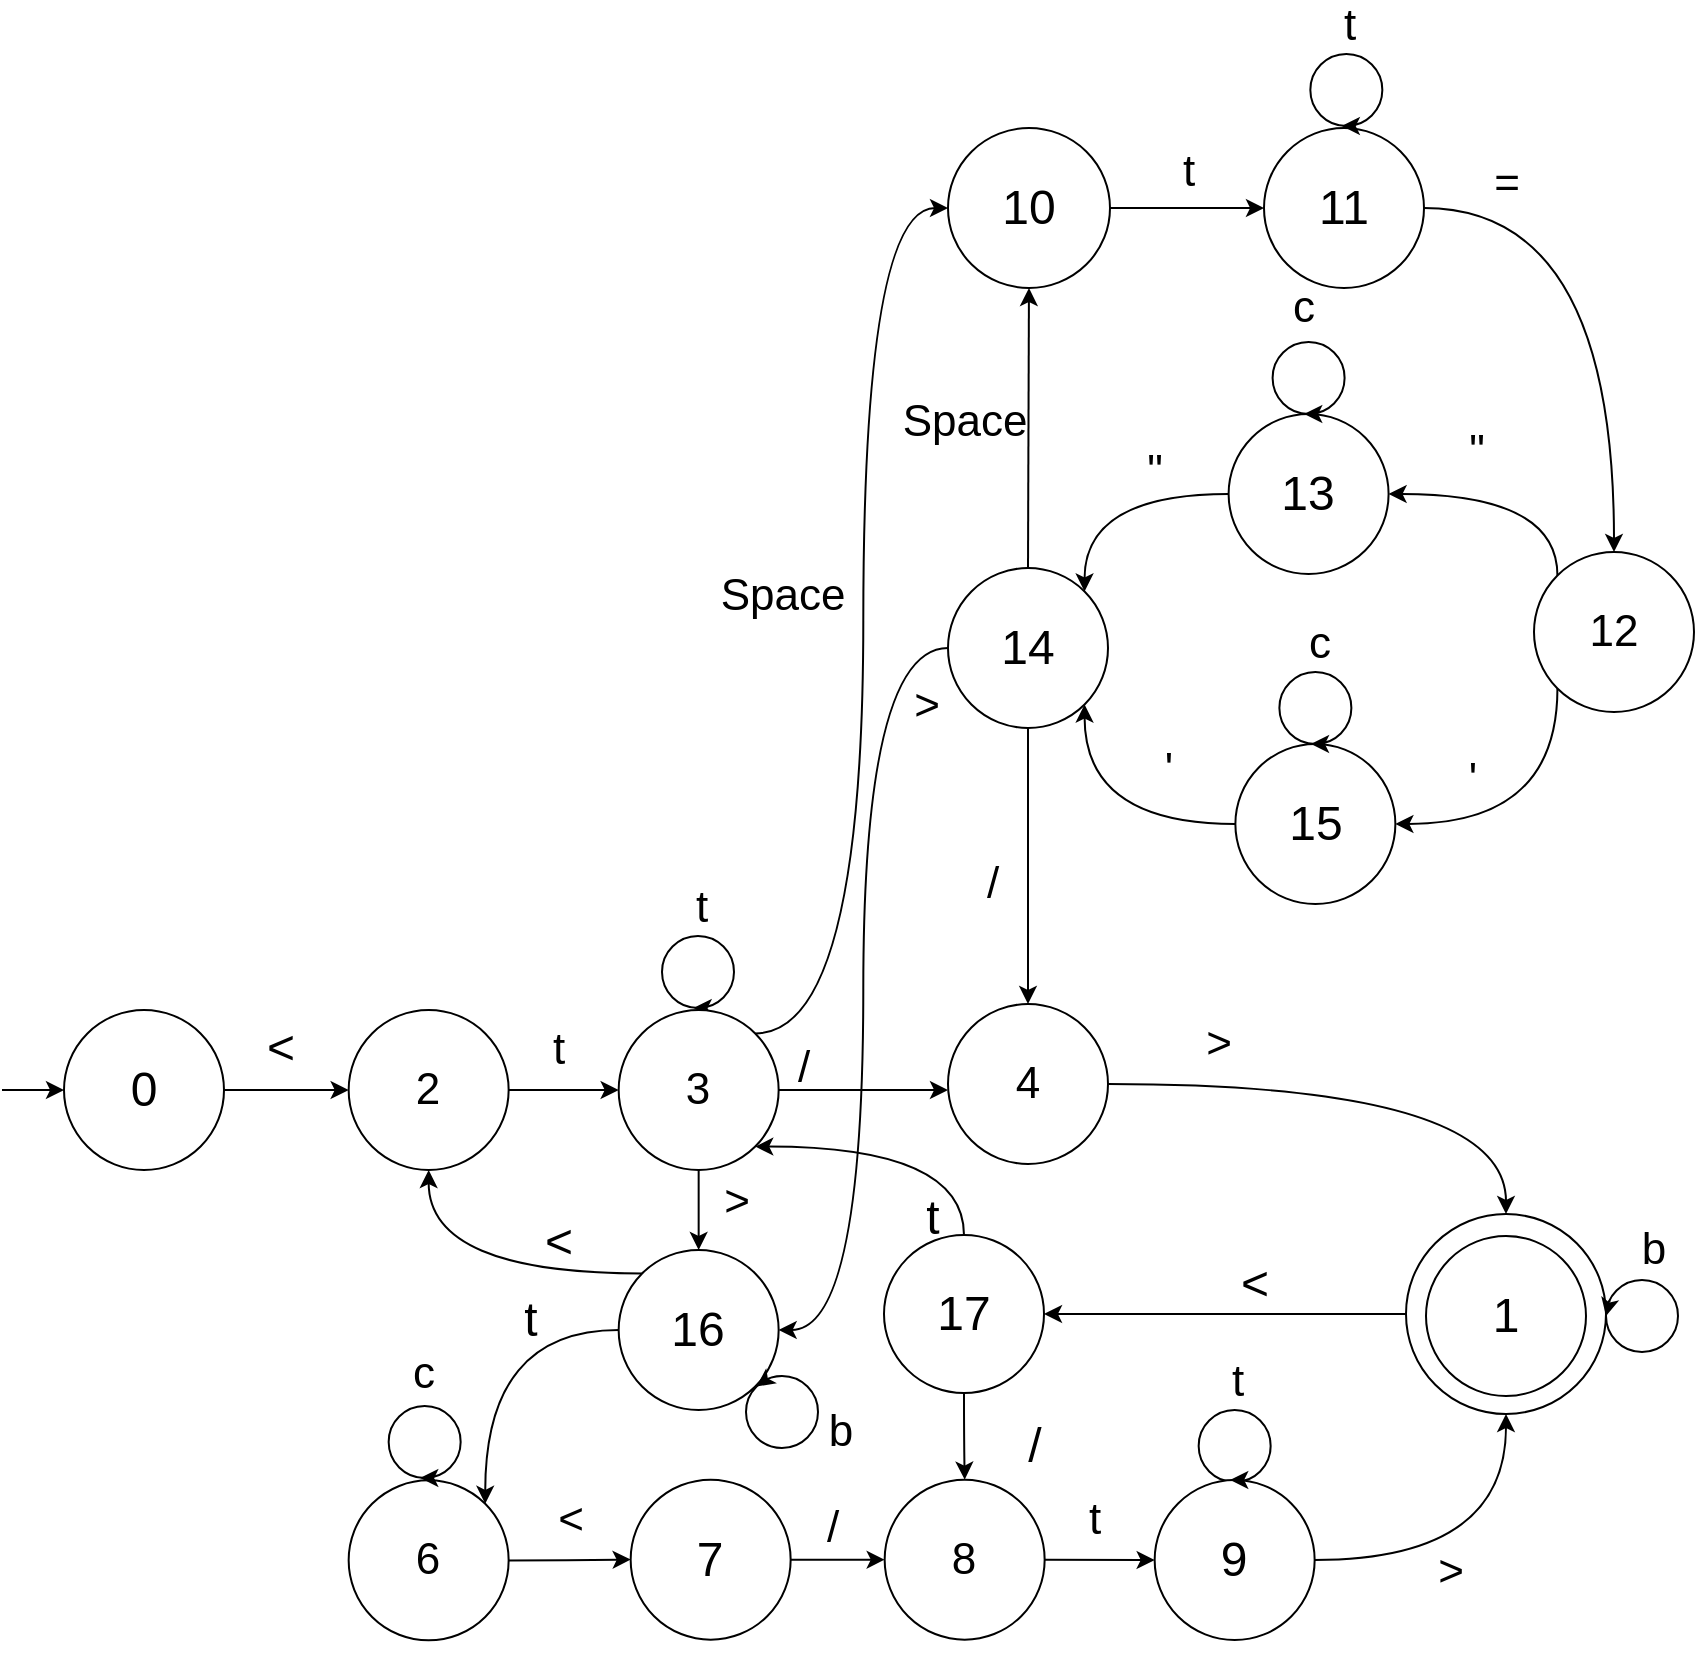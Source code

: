 <mxfile version="13.0.3" type="device"><diagram id="9bCGbZrFpKw4vcFRTScn" name="第 1 页"><mxGraphModel dx="2048" dy="1184" grid="1" gridSize="10" guides="1" tooltips="1" connect="1" arrows="1" fold="1" page="1" pageScale="1" pageWidth="827" pageHeight="1169" math="0" shadow="0"><root><mxCell id="0"/><mxCell id="1" parent="0"/><mxCell id="hEyFDlgFysgolpcS9YxC-95" value="" style="ellipse;whiteSpace=wrap;html=1;aspect=fixed;fontSize=22;" vertex="1" parent="1"><mxGeometry x="650" y="615" width="36" height="36" as="geometry"/></mxCell><mxCell id="hEyFDlgFysgolpcS9YxC-96" style="edgeStyle=orthogonalEdgeStyle;curved=1;rounded=0;orthogonalLoop=1;jettySize=auto;html=1;exitX=0.5;exitY=0;exitDx=0;exitDy=0;entryX=0.472;entryY=0.004;entryDx=0;entryDy=0;entryPerimeter=0;startArrow=none;startFill=0;endArrow=classic;endFill=1;fontSize=22;" edge="1" parent="1"><mxGeometry relative="1" as="geometry"><mxPoint x="668" y="651" as="sourcePoint"/><mxPoint x="665.76" y="651.32" as="targetPoint"/></mxGeometry></mxCell><mxCell id="hEyFDlgFysgolpcS9YxC-97" value="t" style="text;html=1;strokeColor=none;fillColor=none;align=center;verticalAlign=middle;whiteSpace=wrap;rounded=0;fontSize=22;" vertex="1" parent="1"><mxGeometry x="650" y="591" width="40" height="20" as="geometry"/></mxCell><mxCell id="hEyFDlgFysgolpcS9YxC-98" style="edgeStyle=none;orthogonalLoop=1;jettySize=auto;html=1;entryX=0;entryY=0.5;entryDx=0;entryDy=0;startArrow=none;startFill=0;endArrow=classic;endFill=1;fontSize=22;" edge="1" parent="1" source="hEyFDlgFysgolpcS9YxC-99"><mxGeometry relative="1" as="geometry"><mxPoint x="628.33" y="692" as="targetPoint"/></mxGeometry></mxCell><mxCell id="hEyFDlgFysgolpcS9YxC-99" value="2" style="ellipse;whiteSpace=wrap;html=1;aspect=fixed;fontSize=22;" vertex="1" parent="1"><mxGeometry x="493.33" y="652" width="80" height="80" as="geometry"/></mxCell><mxCell id="hEyFDlgFysgolpcS9YxC-100" value="t" style="text;html=1;align=center;verticalAlign=middle;resizable=0;points=[];autosize=1;fontSize=22;" vertex="1" parent="1"><mxGeometry x="590.33" y="657" width="16" height="30" as="geometry"/></mxCell><mxCell id="hEyFDlgFysgolpcS9YxC-101" style="edgeStyle=orthogonalEdgeStyle;orthogonalLoop=1;jettySize=auto;html=1;exitX=1;exitY=0.5;exitDx=0;exitDy=0;startArrow=none;startFill=0;endArrow=classic;endFill=1;fontSize=22;rounded=1;curved=1;entryX=0;entryY=0.538;entryDx=0;entryDy=0;entryPerimeter=0;" edge="1" parent="1" source="hEyFDlgFysgolpcS9YxC-104" target="hEyFDlgFysgolpcS9YxC-106"><mxGeometry relative="1" as="geometry"><Array as="points"/><mxPoint x="805" y="859" as="targetPoint"/></mxGeometry></mxCell><mxCell id="hEyFDlgFysgolpcS9YxC-102" style="edgeStyle=orthogonalEdgeStyle;rounded=0;orthogonalLoop=1;jettySize=auto;html=1;exitX=1;exitY=0;exitDx=0;exitDy=0;entryX=0;entryY=0.5;entryDx=0;entryDy=0;curved=1;" edge="1" parent="1" source="hEyFDlgFysgolpcS9YxC-104" target="hEyFDlgFysgolpcS9YxC-130"><mxGeometry relative="1" as="geometry"/></mxCell><mxCell id="hEyFDlgFysgolpcS9YxC-103" style="edgeStyle=orthogonalEdgeStyle;curved=1;rounded=0;orthogonalLoop=1;jettySize=auto;html=1;entryX=0.5;entryY=0;entryDx=0;entryDy=0;fontSize=24;" edge="1" parent="1" source="hEyFDlgFysgolpcS9YxC-104" target="hEyFDlgFysgolpcS9YxC-170"><mxGeometry relative="1" as="geometry"/></mxCell><mxCell id="hEyFDlgFysgolpcS9YxC-104" value="3" style="ellipse;whiteSpace=wrap;html=1;aspect=fixed;fontSize=22;" vertex="1" parent="1"><mxGeometry x="628.33" y="652" width="80" height="80" as="geometry"/></mxCell><mxCell id="hEyFDlgFysgolpcS9YxC-105" style="edgeStyle=orthogonalEdgeStyle;curved=1;rounded=0;orthogonalLoop=1;jettySize=auto;html=1;entryX=0.5;entryY=0;entryDx=0;entryDy=0;fontSize=24;exitX=1;exitY=0.5;exitDx=0;exitDy=0;" edge="1" parent="1" source="hEyFDlgFysgolpcS9YxC-106" target="hEyFDlgFysgolpcS9YxC-164"><mxGeometry relative="1" as="geometry"><Array as="points"><mxPoint x="1072" y="689"/></Array></mxGeometry></mxCell><mxCell id="hEyFDlgFysgolpcS9YxC-106" value="4" style="ellipse;whiteSpace=wrap;html=1;aspect=fixed;fontSize=22;" vertex="1" parent="1"><mxGeometry x="793" y="649" width="80" height="80" as="geometry"/></mxCell><mxCell id="hEyFDlgFysgolpcS9YxC-107" value="&amp;gt;" style="edgeLabel;html=1;align=center;verticalAlign=middle;resizable=0;points=[];fontSize=22;" vertex="1" connectable="0" parent="1"><mxGeometry x="928.002" y="674" as="geometry"><mxPoint x="-0.66" y="-5" as="offset"/></mxGeometry></mxCell><mxCell id="hEyFDlgFysgolpcS9YxC-108" value="/" style="text;html=1;strokeColor=none;fillColor=none;align=center;verticalAlign=middle;whiteSpace=wrap;rounded=0;fontSize=22;" vertex="1" parent="1"><mxGeometry x="701" y="671" width="40" height="20" as="geometry"/></mxCell><mxCell id="hEyFDlgFysgolpcS9YxC-109" value="&amp;gt;" style="edgeLabel;html=1;align=center;verticalAlign=middle;resizable=0;points=[];fontSize=22;" vertex="1" connectable="0" parent="1"><mxGeometry x="676.722" y="763" as="geometry"><mxPoint x="10.34" y="-15" as="offset"/></mxGeometry></mxCell><mxCell id="hEyFDlgFysgolpcS9YxC-110" style="edgeStyle=orthogonalEdgeStyle;curved=1;rounded=1;orthogonalLoop=1;jettySize=auto;html=1;startArrow=none;startFill=0;endArrow=classic;endFill=1;fontSize=22;" edge="1" parent="1" source="hEyFDlgFysgolpcS9YxC-111" target="hEyFDlgFysgolpcS9YxC-117"><mxGeometry relative="1" as="geometry"/></mxCell><mxCell id="hEyFDlgFysgolpcS9YxC-111" value="6" style="ellipse;whiteSpace=wrap;html=1;aspect=fixed;fontSize=22;" vertex="1" parent="1"><mxGeometry x="493.33" y="887.18" width="80" height="80" as="geometry"/></mxCell><mxCell id="hEyFDlgFysgolpcS9YxC-112" value="" style="ellipse;whiteSpace=wrap;html=1;aspect=fixed;fontSize=22;" vertex="1" parent="1"><mxGeometry x="918.33" y="852" width="36" height="36" as="geometry"/></mxCell><mxCell id="hEyFDlgFysgolpcS9YxC-113" style="edgeStyle=orthogonalEdgeStyle;curved=1;rounded=1;orthogonalLoop=1;jettySize=auto;html=1;entryX=0.5;entryY=1;entryDx=0;entryDy=0;startArrow=none;startFill=0;endArrow=classic;endFill=1;fontSize=22;exitX=1;exitY=0.5;exitDx=0;exitDy=0;" edge="1" parent="1" source="hEyFDlgFysgolpcS9YxC-114" target="hEyFDlgFysgolpcS9YxC-164"><mxGeometry relative="1" as="geometry"><mxPoint x="1004.33" y="824" as="targetPoint"/></mxGeometry></mxCell><mxCell id="hEyFDlgFysgolpcS9YxC-114" value="&lt;font style=&quot;font-size: 24px&quot;&gt;9&lt;/font&gt;" style="ellipse;whiteSpace=wrap;html=1;aspect=fixed;" vertex="1" parent="1"><mxGeometry x="896.33" y="887" width="80" height="80" as="geometry"/></mxCell><mxCell id="hEyFDlgFysgolpcS9YxC-115" style="edgeStyle=none;orthogonalLoop=1;jettySize=auto;html=1;entryX=0;entryY=0.5;entryDx=0;entryDy=0;startArrow=none;startFill=0;endArrow=classic;endFill=1;fontSize=22;" edge="1" parent="1" source="hEyFDlgFysgolpcS9YxC-117" target="hEyFDlgFysgolpcS9YxC-121"><mxGeometry relative="1" as="geometry"/></mxCell><mxCell id="hEyFDlgFysgolpcS9YxC-116" value="/" style="edgeLabel;html=1;align=center;verticalAlign=middle;resizable=0;points=[];fontSize=22;" vertex="1" connectable="0" parent="hEyFDlgFysgolpcS9YxC-115"><mxGeometry x="-0.582" y="1" relative="1" as="geometry"><mxPoint x="10.34" y="-15" as="offset"/></mxGeometry></mxCell><mxCell id="hEyFDlgFysgolpcS9YxC-117" value="&lt;font style=&quot;font-size: 24px&quot;&gt;7&lt;/font&gt;" style="ellipse;whiteSpace=wrap;html=1;aspect=fixed;" vertex="1" parent="1"><mxGeometry x="634.33" y="886.82" width="80" height="80" as="geometry"/></mxCell><mxCell id="hEyFDlgFysgolpcS9YxC-118" style="edgeStyle=orthogonalEdgeStyle;curved=1;rounded=0;orthogonalLoop=1;jettySize=auto;html=1;exitX=0.5;exitY=0;exitDx=0;exitDy=0;entryX=0.472;entryY=0.004;entryDx=0;entryDy=0;entryPerimeter=0;startArrow=none;startFill=0;endArrow=classic;endFill=1;fontSize=22;" edge="1" parent="1" source="hEyFDlgFysgolpcS9YxC-114" target="hEyFDlgFysgolpcS9YxC-114"><mxGeometry relative="1" as="geometry"/></mxCell><mxCell id="hEyFDlgFysgolpcS9YxC-119" value="t" style="text;html=1;strokeColor=none;fillColor=none;align=center;verticalAlign=middle;whiteSpace=wrap;rounded=0;fontSize=22;" vertex="1" parent="1"><mxGeometry x="918.33" y="828" width="40" height="20" as="geometry"/></mxCell><mxCell id="hEyFDlgFysgolpcS9YxC-120" style="edgeStyle=none;orthogonalLoop=1;jettySize=auto;html=1;startArrow=none;startFill=0;endArrow=classic;endFill=1;fontSize=22;" edge="1" parent="1" source="hEyFDlgFysgolpcS9YxC-121"><mxGeometry relative="1" as="geometry"><mxPoint x="896.33" y="927" as="targetPoint"/></mxGeometry></mxCell><mxCell id="hEyFDlgFysgolpcS9YxC-121" value="8" style="ellipse;whiteSpace=wrap;html=1;aspect=fixed;fontSize=22;" vertex="1" parent="1"><mxGeometry x="761.33" y="886.82" width="80" height="80" as="geometry"/></mxCell><mxCell id="hEyFDlgFysgolpcS9YxC-122" value="t" style="text;html=1;align=center;verticalAlign=middle;resizable=0;points=[];autosize=1;fontSize=22;" vertex="1" parent="1"><mxGeometry x="858.33" y="891.82" width="16" height="30" as="geometry"/></mxCell><mxCell id="hEyFDlgFysgolpcS9YxC-123" style="edgeStyle=none;orthogonalLoop=1;jettySize=auto;html=1;exitX=0.5;exitY=1;exitDx=0;exitDy=0;startArrow=none;startFill=0;endArrow=classic;endFill=1;fontSize=22;" edge="1" parent="1" source="hEyFDlgFysgolpcS9YxC-117" target="hEyFDlgFysgolpcS9YxC-117"><mxGeometry relative="1" as="geometry"/></mxCell><mxCell id="hEyFDlgFysgolpcS9YxC-124" value="&amp;lt;" style="text;html=1;align=center;verticalAlign=middle;resizable=0;points=[];autosize=1;fontSize=22;" vertex="1" parent="1"><mxGeometry x="592.33" y="891.82" width="23" height="30" as="geometry"/></mxCell><mxCell id="hEyFDlgFysgolpcS9YxC-125" value="" style="ellipse;whiteSpace=wrap;html=1;aspect=fixed;fontSize=22;" vertex="1" parent="1"><mxGeometry x="513.33" y="850" width="36" height="36" as="geometry"/></mxCell><mxCell id="hEyFDlgFysgolpcS9YxC-126" style="edgeStyle=orthogonalEdgeStyle;curved=1;rounded=0;orthogonalLoop=1;jettySize=auto;html=1;exitX=0.5;exitY=0;exitDx=0;exitDy=0;entryX=0.472;entryY=0.004;entryDx=0;entryDy=0;entryPerimeter=0;startArrow=none;startFill=0;endArrow=classic;endFill=1;fontSize=22;" edge="1" parent="1"><mxGeometry relative="1" as="geometry"><mxPoint x="531.33" y="886" as="sourcePoint"/><mxPoint x="529.09" y="886.32" as="targetPoint"/></mxGeometry></mxCell><mxCell id="hEyFDlgFysgolpcS9YxC-127" value="c" style="text;html=1;strokeColor=none;fillColor=none;align=center;verticalAlign=middle;whiteSpace=wrap;rounded=0;fontSize=22;" vertex="1" parent="1"><mxGeometry x="511.33" y="824" width="40" height="20" as="geometry"/></mxCell><mxCell id="hEyFDlgFysgolpcS9YxC-128" value="&amp;gt;" style="text;html=1;align=center;verticalAlign=middle;resizable=0;points=[];autosize=1;fontSize=22;" vertex="1" parent="1"><mxGeometry x="1032" y="918" width="23" height="30" as="geometry"/></mxCell><mxCell id="hEyFDlgFysgolpcS9YxC-129" style="edgeStyle=orthogonalEdgeStyle;curved=1;rounded=0;orthogonalLoop=1;jettySize=auto;html=1;entryX=0;entryY=0.5;entryDx=0;entryDy=0;" edge="1" parent="1" source="hEyFDlgFysgolpcS9YxC-130" target="hEyFDlgFysgolpcS9YxC-132"><mxGeometry relative="1" as="geometry"/></mxCell><mxCell id="hEyFDlgFysgolpcS9YxC-130" value="&lt;font style=&quot;font-size: 24px&quot;&gt;10&lt;/font&gt;" style="ellipse;whiteSpace=wrap;html=1;aspect=fixed;" vertex="1" parent="1"><mxGeometry x="793" y="211" width="81" height="80" as="geometry"/></mxCell><mxCell id="hEyFDlgFysgolpcS9YxC-131" style="edgeStyle=orthogonalEdgeStyle;curved=1;rounded=0;orthogonalLoop=1;jettySize=auto;html=1;entryX=0.5;entryY=0;entryDx=0;entryDy=0;" edge="1" parent="1" source="hEyFDlgFysgolpcS9YxC-132" target="hEyFDlgFysgolpcS9YxC-136"><mxGeometry relative="1" as="geometry"/></mxCell><mxCell id="hEyFDlgFysgolpcS9YxC-132" value="&lt;font style=&quot;font-size: 24px&quot;&gt;11&lt;/font&gt;" style="ellipse;whiteSpace=wrap;html=1;aspect=fixed;" vertex="1" parent="1"><mxGeometry x="951" y="211" width="80" height="80" as="geometry"/></mxCell><mxCell id="hEyFDlgFysgolpcS9YxC-133" value="t" style="text;html=1;align=center;verticalAlign=middle;resizable=0;points=[];autosize=1;fontSize=22;" vertex="1" parent="1"><mxGeometry x="905" y="218" width="16" height="30" as="geometry"/></mxCell><mxCell id="hEyFDlgFysgolpcS9YxC-134" style="rounded=0;orthogonalLoop=1;jettySize=auto;html=1;entryX=1;entryY=0.5;entryDx=0;entryDy=0;fontSize=22;edgeStyle=orthogonalEdgeStyle;curved=1;exitX=0;exitY=0;exitDx=0;exitDy=0;" edge="1" parent="1" source="hEyFDlgFysgolpcS9YxC-136" target="hEyFDlgFysgolpcS9YxC-141"><mxGeometry relative="1" as="geometry"><mxPoint x="1226.17" y="380" as="targetPoint"/><Array as="points"><mxPoint x="1098" y="394"/></Array></mxGeometry></mxCell><mxCell id="hEyFDlgFysgolpcS9YxC-135" style="edgeStyle=orthogonalEdgeStyle;rounded=0;orthogonalLoop=1;jettySize=auto;html=1;entryX=1;entryY=0.5;entryDx=0;entryDy=0;fontSize=22;curved=1;exitX=0;exitY=1;exitDx=0;exitDy=0;" edge="1" parent="1" source="hEyFDlgFysgolpcS9YxC-136" target="hEyFDlgFysgolpcS9YxC-145"><mxGeometry relative="1" as="geometry"><mxPoint x="1226.17" y="545" as="targetPoint"/><Array as="points"><mxPoint x="1098" y="559"/></Array></mxGeometry></mxCell><mxCell id="hEyFDlgFysgolpcS9YxC-136" value="12" style="ellipse;whiteSpace=wrap;html=1;aspect=fixed;fontSize=22;" vertex="1" parent="1"><mxGeometry x="1086" y="423" width="80" height="80" as="geometry"/></mxCell><mxCell id="hEyFDlgFysgolpcS9YxC-137" value="=" style="text;html=1;align=center;verticalAlign=middle;resizable=0;points=[];autosize=1;fontSize=22;" vertex="1" parent="1"><mxGeometry x="1060.5" y="224" width="23" height="30" as="geometry"/></mxCell><mxCell id="hEyFDlgFysgolpcS9YxC-138" value="&quot;" style="text;html=1;align=center;verticalAlign=middle;resizable=0;points=[];autosize=1;fontSize=22;" vertex="1" parent="1"><mxGeometry x="1048" y="358" width="18" height="30" as="geometry"/></mxCell><mxCell id="hEyFDlgFysgolpcS9YxC-139" value="'" style="text;html=1;align=center;verticalAlign=middle;resizable=0;points=[];autosize=1;fontSize=22;" vertex="1" parent="1"><mxGeometry x="1048" y="522" width="14" height="30" as="geometry"/></mxCell><mxCell id="hEyFDlgFysgolpcS9YxC-140" value="" style="ellipse;whiteSpace=wrap;html=1;aspect=fixed;fontSize=22;" vertex="1" parent="1"><mxGeometry x="955.3" y="318" width="36" height="36" as="geometry"/></mxCell><mxCell id="hEyFDlgFysgolpcS9YxC-141" value="&lt;font style=&quot;font-size: 24px&quot;&gt;13&lt;/font&gt;" style="ellipse;whiteSpace=wrap;html=1;aspect=fixed;" vertex="1" parent="1"><mxGeometry x="933.3" y="354" width="80" height="80" as="geometry"/></mxCell><mxCell id="hEyFDlgFysgolpcS9YxC-142" style="edgeStyle=orthogonalEdgeStyle;curved=1;rounded=0;orthogonalLoop=1;jettySize=auto;html=1;exitX=0.5;exitY=0;exitDx=0;exitDy=0;entryX=0.472;entryY=0.004;entryDx=0;entryDy=0;entryPerimeter=0;startArrow=none;startFill=0;endArrow=classic;endFill=1;fontSize=22;" edge="1" parent="1" source="hEyFDlgFysgolpcS9YxC-141" target="hEyFDlgFysgolpcS9YxC-141"><mxGeometry relative="1" as="geometry"/></mxCell><mxCell id="hEyFDlgFysgolpcS9YxC-143" value="c" style="text;html=1;strokeColor=none;fillColor=none;align=center;verticalAlign=middle;whiteSpace=wrap;rounded=0;fontSize=22;" vertex="1" parent="1"><mxGeometry x="951" y="291" width="40" height="20" as="geometry"/></mxCell><mxCell id="hEyFDlgFysgolpcS9YxC-144" value="" style="ellipse;whiteSpace=wrap;html=1;aspect=fixed;fontSize=22;" vertex="1" parent="1"><mxGeometry x="958.69" y="483" width="36" height="36" as="geometry"/></mxCell><mxCell id="hEyFDlgFysgolpcS9YxC-145" value="&lt;font style=&quot;font-size: 24px&quot;&gt;15&lt;/font&gt;" style="ellipse;whiteSpace=wrap;html=1;aspect=fixed;" vertex="1" parent="1"><mxGeometry x="936.69" y="519" width="80" height="80" as="geometry"/></mxCell><mxCell id="hEyFDlgFysgolpcS9YxC-146" style="edgeStyle=orthogonalEdgeStyle;curved=1;rounded=0;orthogonalLoop=1;jettySize=auto;html=1;exitX=0.5;exitY=0;exitDx=0;exitDy=0;entryX=0.472;entryY=0.004;entryDx=0;entryDy=0;entryPerimeter=0;startArrow=none;startFill=0;endArrow=classic;endFill=1;fontSize=22;" edge="1" parent="1" source="hEyFDlgFysgolpcS9YxC-145" target="hEyFDlgFysgolpcS9YxC-145"><mxGeometry relative="1" as="geometry"/></mxCell><mxCell id="hEyFDlgFysgolpcS9YxC-147" value="c" style="text;html=1;strokeColor=none;fillColor=none;align=center;verticalAlign=middle;whiteSpace=wrap;rounded=0;fontSize=22;" vertex="1" parent="1"><mxGeometry x="958.69" y="459" width="40" height="20" as="geometry"/></mxCell><mxCell id="hEyFDlgFysgolpcS9YxC-148" style="edgeStyle=orthogonalEdgeStyle;curved=1;rounded=0;orthogonalLoop=1;jettySize=auto;html=1;entryX=1;entryY=0;entryDx=0;entryDy=0;exitX=0;exitY=0.5;exitDx=0;exitDy=0;" edge="1" parent="1" source="hEyFDlgFysgolpcS9YxC-141" target="hEyFDlgFysgolpcS9YxC-156"><mxGeometry relative="1" as="geometry"><mxPoint x="890.67" y="380" as="sourcePoint"/><Array as="points"><mxPoint x="861" y="394"/></Array></mxGeometry></mxCell><mxCell id="hEyFDlgFysgolpcS9YxC-149" style="edgeStyle=orthogonalEdgeStyle;curved=1;rounded=0;orthogonalLoop=1;jettySize=auto;html=1;entryX=1;entryY=1;entryDx=0;entryDy=0;exitX=0;exitY=0.5;exitDx=0;exitDy=0;" edge="1" parent="1" source="hEyFDlgFysgolpcS9YxC-145" target="hEyFDlgFysgolpcS9YxC-156"><mxGeometry relative="1" as="geometry"><mxPoint x="890.67" y="545" as="sourcePoint"/><Array as="points"><mxPoint x="861" y="559"/></Array></mxGeometry></mxCell><mxCell id="hEyFDlgFysgolpcS9YxC-150" value="&quot;" style="text;html=1;align=center;verticalAlign=middle;resizable=0;points=[];autosize=1;fontSize=22;" vertex="1" parent="1"><mxGeometry x="887" y="368" width="18" height="30" as="geometry"/></mxCell><mxCell id="hEyFDlgFysgolpcS9YxC-151" value="'" style="text;html=1;align=center;verticalAlign=middle;resizable=0;points=[];autosize=1;fontSize=22;" vertex="1" parent="1"><mxGeometry x="896" y="517" width="14" height="30" as="geometry"/></mxCell><mxCell id="hEyFDlgFysgolpcS9YxC-152" value="&lt;font style=&quot;font-size: 22px&quot;&gt;Space&lt;/font&gt;" style="text;html=1;align=center;verticalAlign=middle;resizable=0;points=[];autosize=1;" vertex="1" parent="1"><mxGeometry x="670" y="435" width="80" height="20" as="geometry"/></mxCell><mxCell id="hEyFDlgFysgolpcS9YxC-153" style="edgeStyle=orthogonalEdgeStyle;curved=1;rounded=0;orthogonalLoop=1;jettySize=auto;html=1;entryX=0.5;entryY=0;entryDx=0;entryDy=0;" edge="1" parent="1" source="hEyFDlgFysgolpcS9YxC-156" target="hEyFDlgFysgolpcS9YxC-106"><mxGeometry relative="1" as="geometry"/></mxCell><mxCell id="hEyFDlgFysgolpcS9YxC-154" style="edgeStyle=orthogonalEdgeStyle;curved=1;rounded=0;orthogonalLoop=1;jettySize=auto;html=1;entryX=0.5;entryY=1;entryDx=0;entryDy=0;" edge="1" parent="1" source="hEyFDlgFysgolpcS9YxC-156" target="hEyFDlgFysgolpcS9YxC-130"><mxGeometry relative="1" as="geometry"/></mxCell><mxCell id="hEyFDlgFysgolpcS9YxC-155" style="edgeStyle=orthogonalEdgeStyle;curved=1;rounded=0;orthogonalLoop=1;jettySize=auto;html=1;entryX=1;entryY=0.5;entryDx=0;entryDy=0;endArrow=classic;endFill=1;fontSize=22;" edge="1" parent="1" source="hEyFDlgFysgolpcS9YxC-156" target="hEyFDlgFysgolpcS9YxC-170"><mxGeometry relative="1" as="geometry"/></mxCell><mxCell id="hEyFDlgFysgolpcS9YxC-156" value="14" style="ellipse;whiteSpace=wrap;html=1;aspect=fixed;fontSize=24;" vertex="1" parent="1"><mxGeometry x="793" y="431" width="80" height="80" as="geometry"/></mxCell><mxCell id="hEyFDlgFysgolpcS9YxC-157" value="&lt;font style=&quot;font-size: 22px&quot;&gt;/&lt;/font&gt;" style="text;html=1;align=center;verticalAlign=middle;resizable=0;points=[];autosize=1;" vertex="1" parent="1"><mxGeometry x="807" y="578" width="16" height="21" as="geometry"/></mxCell><mxCell id="hEyFDlgFysgolpcS9YxC-158" value="" style="ellipse;whiteSpace=wrap;html=1;aspect=fixed;fontSize=22;" vertex="1" parent="1"><mxGeometry x="974.17" y="174.0" width="36" height="36" as="geometry"/></mxCell><mxCell id="hEyFDlgFysgolpcS9YxC-159" style="edgeStyle=orthogonalEdgeStyle;curved=1;rounded=0;orthogonalLoop=1;jettySize=auto;html=1;exitX=0.5;exitY=0;exitDx=0;exitDy=0;entryX=0.472;entryY=0.004;entryDx=0;entryDy=0;entryPerimeter=0;startArrow=none;startFill=0;endArrow=classic;endFill=1;fontSize=22;" edge="1" parent="1"><mxGeometry relative="1" as="geometry"><mxPoint x="992.17" y="210" as="sourcePoint"/><mxPoint x="989.93" y="210.32" as="targetPoint"/></mxGeometry></mxCell><mxCell id="hEyFDlgFysgolpcS9YxC-160" value="t" style="text;html=1;strokeColor=none;fillColor=none;align=center;verticalAlign=middle;whiteSpace=wrap;rounded=0;fontSize=22;" vertex="1" parent="1"><mxGeometry x="974.17" y="150.0" width="40" height="20" as="geometry"/></mxCell><mxCell id="hEyFDlgFysgolpcS9YxC-161" value="&lt;font style=&quot;font-size: 22px&quot;&gt;Space&lt;/font&gt;" style="text;html=1;align=center;verticalAlign=middle;resizable=0;points=[];autosize=1;" vertex="1" parent="1"><mxGeometry x="761" y="348" width="80" height="20" as="geometry"/></mxCell><mxCell id="hEyFDlgFysgolpcS9YxC-162" value="" style="group" vertex="1" connectable="0" parent="1"><mxGeometry x="1022" y="754" width="100" height="100" as="geometry"/></mxCell><mxCell id="hEyFDlgFysgolpcS9YxC-163" value="" style="group" vertex="1" connectable="0" parent="hEyFDlgFysgolpcS9YxC-162"><mxGeometry width="100" height="100" as="geometry"/></mxCell><mxCell id="hEyFDlgFysgolpcS9YxC-164" value="" style="ellipse;whiteSpace=wrap;html=1;aspect=fixed;" vertex="1" parent="hEyFDlgFysgolpcS9YxC-163"><mxGeometry width="100" height="100" as="geometry"/></mxCell><mxCell id="hEyFDlgFysgolpcS9YxC-165" value="&lt;font style=&quot;font-size: 24px&quot;&gt;1&lt;/font&gt;" style="ellipse;whiteSpace=wrap;html=1;aspect=fixed;" vertex="1" parent="1"><mxGeometry x="1032" y="765" width="80" height="80" as="geometry"/></mxCell><mxCell id="hEyFDlgFysgolpcS9YxC-166" value="" style="ellipse;whiteSpace=wrap;html=1;aspect=fixed;fontSize=22;direction=south;rotation=90;" vertex="1" parent="1"><mxGeometry x="1122" y="787" width="36" height="36" as="geometry"/></mxCell><mxCell id="hEyFDlgFysgolpcS9YxC-167" value="b" style="text;html=1;strokeColor=none;fillColor=none;align=center;verticalAlign=middle;whiteSpace=wrap;rounded=0;fontSize=22;" vertex="1" parent="1"><mxGeometry x="1126" y="762" width="40" height="20" as="geometry"/></mxCell><mxCell id="hEyFDlgFysgolpcS9YxC-168" style="edgeStyle=orthogonalEdgeStyle;curved=1;rounded=0;orthogonalLoop=1;jettySize=auto;html=1;entryX=1;entryY=0;entryDx=0;entryDy=0;fontSize=24;" edge="1" parent="1" source="hEyFDlgFysgolpcS9YxC-170" target="hEyFDlgFysgolpcS9YxC-111"><mxGeometry relative="1" as="geometry"/></mxCell><mxCell id="hEyFDlgFysgolpcS9YxC-169" style="edgeStyle=orthogonalEdgeStyle;curved=1;rounded=0;orthogonalLoop=1;jettySize=auto;html=1;exitX=0;exitY=0;exitDx=0;exitDy=0;entryX=0.5;entryY=1;entryDx=0;entryDy=0;fontSize=24;" edge="1" parent="1" source="hEyFDlgFysgolpcS9YxC-170" target="hEyFDlgFysgolpcS9YxC-99"><mxGeometry relative="1" as="geometry"/></mxCell><mxCell id="hEyFDlgFysgolpcS9YxC-170" value="16" style="ellipse;whiteSpace=wrap;html=1;aspect=fixed;fontSize=24;" vertex="1" parent="1"><mxGeometry x="628.33" y="772" width="80" height="80" as="geometry"/></mxCell><mxCell id="hEyFDlgFysgolpcS9YxC-171" value="t" style="text;html=1;align=center;verticalAlign=middle;resizable=0;points=[];autosize=1;fontSize=24;" vertex="1" parent="1"><mxGeometry x="576" y="790" width="16" height="33" as="geometry"/></mxCell><mxCell id="hEyFDlgFysgolpcS9YxC-172" value="&amp;lt;" style="text;html=1;align=center;verticalAlign=middle;resizable=0;points=[];autosize=1;fontSize=24;" vertex="1" parent="1"><mxGeometry x="586.33" y="751" width="24" height="33" as="geometry"/></mxCell><mxCell id="hEyFDlgFysgolpcS9YxC-173" style="edgeStyle=orthogonalEdgeStyle;curved=1;rounded=0;orthogonalLoop=1;jettySize=auto;html=1;entryX=0;entryY=0.5;entryDx=0;entryDy=0;fontSize=24;" edge="1" parent="1" source="hEyFDlgFysgolpcS9YxC-174" target="hEyFDlgFysgolpcS9YxC-99"><mxGeometry relative="1" as="geometry"/></mxCell><mxCell id="hEyFDlgFysgolpcS9YxC-174" value="0" style="ellipse;whiteSpace=wrap;html=1;aspect=fixed;fontSize=24;" vertex="1" parent="1"><mxGeometry x="351" y="652" width="80" height="80" as="geometry"/></mxCell><mxCell id="hEyFDlgFysgolpcS9YxC-175" value="&amp;lt;" style="text;html=1;align=center;verticalAlign=middle;resizable=0;points=[];autosize=1;fontSize=24;" vertex="1" parent="1"><mxGeometry x="447" y="654" width="24" height="33" as="geometry"/></mxCell><mxCell id="hEyFDlgFysgolpcS9YxC-176" style="rounded=0;orthogonalLoop=1;jettySize=auto;html=1;exitX=0.949;exitY=0.717;exitDx=0;exitDy=0;entryX=1;entryY=0.5;entryDx=0;entryDy=0;fontSize=24;dashed=1;dashPattern=1 4;exitPerimeter=0;" edge="1" parent="1" source="hEyFDlgFysgolpcS9YxC-166" target="hEyFDlgFysgolpcS9YxC-166"><mxGeometry relative="1" as="geometry"/></mxCell><mxCell id="hEyFDlgFysgolpcS9YxC-177" style="edgeStyle=orthogonalEdgeStyle;curved=1;rounded=0;orthogonalLoop=1;jettySize=auto;html=1;entryX=0.5;entryY=0;entryDx=0;entryDy=0;fontSize=24;" edge="1" parent="1" source="hEyFDlgFysgolpcS9YxC-179" target="hEyFDlgFysgolpcS9YxC-121"><mxGeometry relative="1" as="geometry"/></mxCell><mxCell id="hEyFDlgFysgolpcS9YxC-178" style="edgeStyle=orthogonalEdgeStyle;curved=1;rounded=0;orthogonalLoop=1;jettySize=auto;html=1;entryX=1;entryY=1;entryDx=0;entryDy=0;endArrow=classic;endFill=1;fontSize=22;" edge="1" parent="1" source="hEyFDlgFysgolpcS9YxC-179" target="hEyFDlgFysgolpcS9YxC-104"><mxGeometry relative="1" as="geometry"><Array as="points"><mxPoint x="801" y="720"/></Array></mxGeometry></mxCell><mxCell id="hEyFDlgFysgolpcS9YxC-179" value="17" style="ellipse;whiteSpace=wrap;html=1;aspect=fixed;fontSize=24;" vertex="1" parent="1"><mxGeometry x="761" y="764.5" width="80" height="79" as="geometry"/></mxCell><mxCell id="hEyFDlgFysgolpcS9YxC-180" value="t" style="text;html=1;align=center;verticalAlign=middle;resizable=0;points=[];autosize=1;fontSize=24;" vertex="1" parent="1"><mxGeometry x="777" y="739" width="16" height="33" as="geometry"/></mxCell><mxCell id="hEyFDlgFysgolpcS9YxC-181" style="edgeStyle=orthogonalEdgeStyle;curved=1;rounded=0;orthogonalLoop=1;jettySize=auto;html=1;fontSize=24;" edge="1" parent="1"><mxGeometry relative="1" as="geometry"><mxPoint x="350.995" y="691.66" as="targetPoint"/><mxPoint x="320" y="692" as="sourcePoint"/></mxGeometry></mxCell><mxCell id="hEyFDlgFysgolpcS9YxC-182" style="edgeStyle=orthogonalEdgeStyle;curved=1;rounded=0;orthogonalLoop=1;jettySize=auto;html=1;fontSize=24;" edge="1" parent="1" source="hEyFDlgFysgolpcS9YxC-164" target="hEyFDlgFysgolpcS9YxC-179"><mxGeometry relative="1" as="geometry"/></mxCell><mxCell id="hEyFDlgFysgolpcS9YxC-183" value="/" style="text;html=1;align=center;verticalAlign=middle;resizable=0;points=[];autosize=1;fontSize=24;" vertex="1" parent="1"><mxGeometry x="828" y="853.5" width="16" height="33" as="geometry"/></mxCell><mxCell id="hEyFDlgFysgolpcS9YxC-184" value="&amp;lt;" style="text;html=1;align=center;verticalAlign=middle;resizable=0;points=[];autosize=1;fontSize=24;" vertex="1" parent="1"><mxGeometry x="934.33" y="772" width="24" height="33" as="geometry"/></mxCell><mxCell id="hEyFDlgFysgolpcS9YxC-185" value="&amp;gt;" style="edgeLabel;html=1;align=center;verticalAlign=middle;resizable=0;points=[];fontSize=22;" vertex="1" connectable="0" parent="1"><mxGeometry x="714.332" y="578" as="geometry"><mxPoint x="67.34" y="-78" as="offset"/></mxGeometry></mxCell><mxCell id="hEyFDlgFysgolpcS9YxC-186" value="" style="ellipse;whiteSpace=wrap;html=1;aspect=fixed;fontSize=22;" vertex="1" parent="1"><mxGeometry x="692" y="835" width="36" height="36" as="geometry"/></mxCell><mxCell id="hEyFDlgFysgolpcS9YxC-187" style="orthogonalLoop=1;jettySize=auto;html=1;exitX=0.276;exitY=0.054;exitDx=0;exitDy=0;entryX=0;entryY=0;entryDx=0;entryDy=0;startArrow=none;startFill=0;endArrow=classic;endFill=1;fontSize=22;exitPerimeter=0;" edge="1" parent="1" source="hEyFDlgFysgolpcS9YxC-186" target="hEyFDlgFysgolpcS9YxC-186"><mxGeometry relative="1" as="geometry"/></mxCell><mxCell id="hEyFDlgFysgolpcS9YxC-188" value="b" style="text;html=1;align=center;verticalAlign=middle;resizable=0;points=[];autosize=1;fontSize=22;" vertex="1" parent="1"><mxGeometry x="728" y="848" width="22" height="30" as="geometry"/></mxCell></root></mxGraphModel></diagram></mxfile>